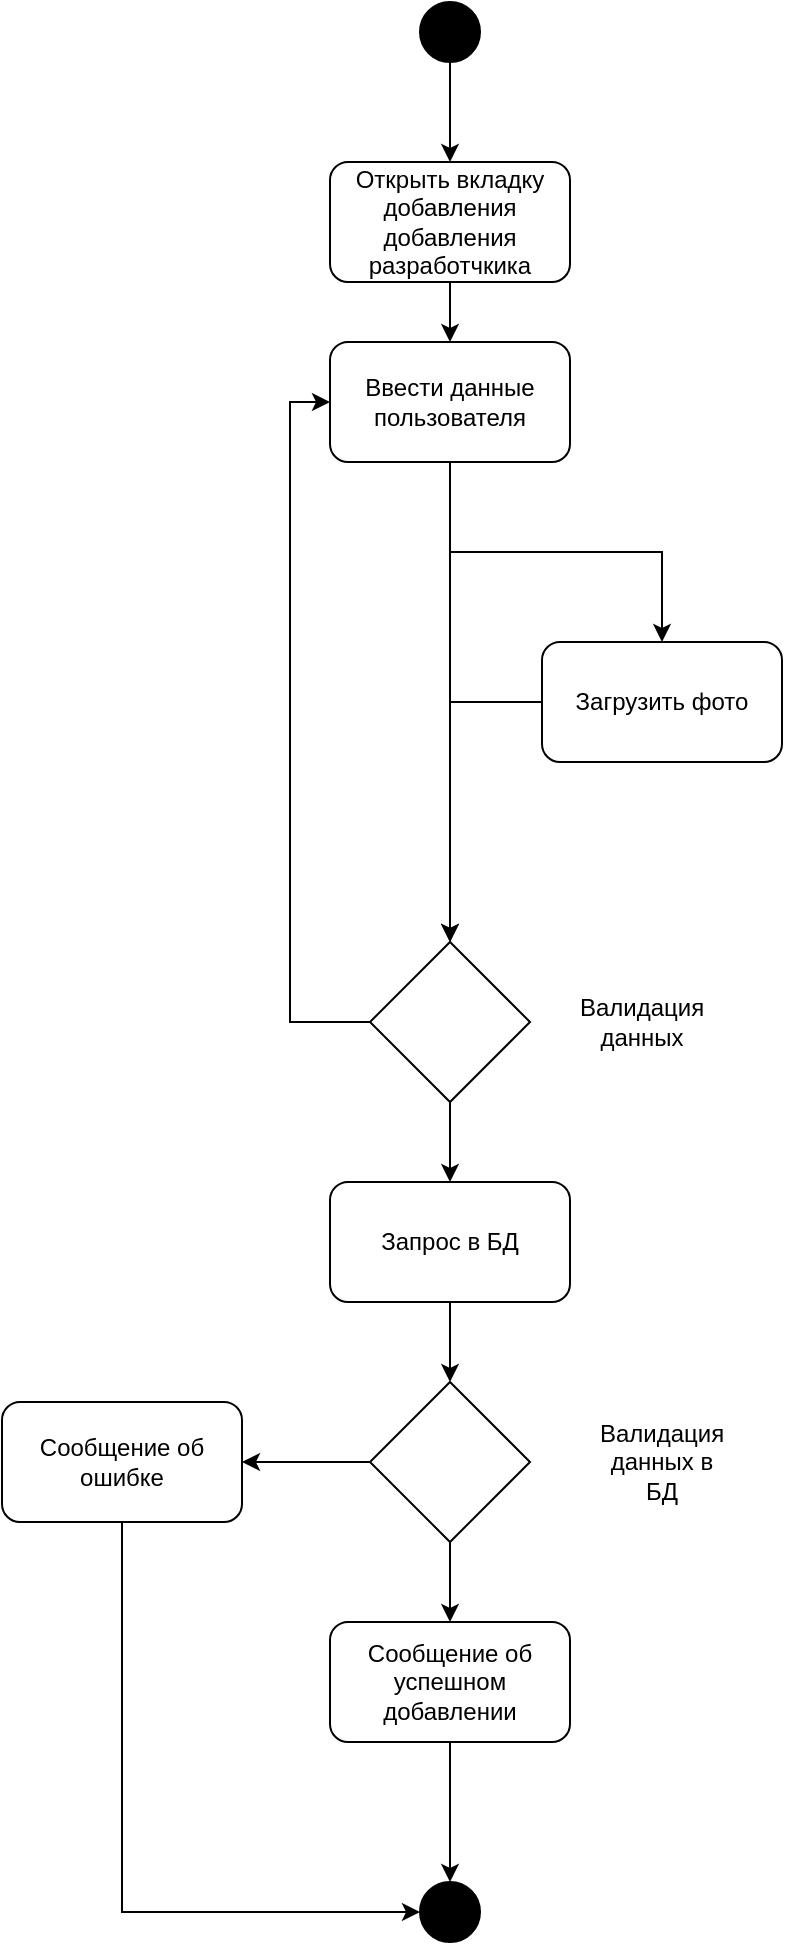 <mxfile version="13.9.9" type="device"><diagram id="U68RSTBgTGKuC4Z5QyvW" name="Страница 1"><mxGraphModel dx="749" dy="556" grid="1" gridSize="10" guides="1" tooltips="1" connect="1" arrows="1" fold="1" page="1" pageScale="1" pageWidth="827" pageHeight="1169" math="0" shadow="0"><root><mxCell id="0"/><mxCell id="1" parent="0"/><mxCell id="xIiW6bfbq0ifZC3mYZAd-8" style="edgeStyle=orthogonalEdgeStyle;rounded=0;orthogonalLoop=1;jettySize=auto;html=1;exitX=0.5;exitY=1;exitDx=0;exitDy=0;" edge="1" parent="1" source="xIiW6bfbq0ifZC3mYZAd-2" target="xIiW6bfbq0ifZC3mYZAd-3"><mxGeometry relative="1" as="geometry"/></mxCell><mxCell id="xIiW6bfbq0ifZC3mYZAd-2" value="" style="ellipse;whiteSpace=wrap;html=1;aspect=fixed;fillColor=#000000;" vertex="1" parent="1"><mxGeometry x="399" y="20" width="30" height="30" as="geometry"/></mxCell><mxCell id="xIiW6bfbq0ifZC3mYZAd-9" style="edgeStyle=orthogonalEdgeStyle;rounded=0;orthogonalLoop=1;jettySize=auto;html=1;exitX=0.5;exitY=1;exitDx=0;exitDy=0;entryX=0.5;entryY=0;entryDx=0;entryDy=0;" edge="1" parent="1" source="xIiW6bfbq0ifZC3mYZAd-3" target="xIiW6bfbq0ifZC3mYZAd-4"><mxGeometry relative="1" as="geometry"/></mxCell><mxCell id="xIiW6bfbq0ifZC3mYZAd-3" value="Открыть вкладку добавления добавления разработчкика" style="rounded=1;whiteSpace=wrap;html=1;fillColor=#FFFFFF;" vertex="1" parent="1"><mxGeometry x="354" y="100" width="120" height="60" as="geometry"/></mxCell><mxCell id="xIiW6bfbq0ifZC3mYZAd-16" style="edgeStyle=orthogonalEdgeStyle;rounded=0;orthogonalLoop=1;jettySize=auto;html=1;entryX=0.5;entryY=0;entryDx=0;entryDy=0;" edge="1" parent="1" source="xIiW6bfbq0ifZC3mYZAd-4" target="xIiW6bfbq0ifZC3mYZAd-12"><mxGeometry relative="1" as="geometry"/></mxCell><mxCell id="xIiW6bfbq0ifZC3mYZAd-4" value="Ввести данные пользователя" style="rounded=1;whiteSpace=wrap;html=1;fillColor=#FFFFFF;" vertex="1" parent="1"><mxGeometry x="354" y="190" width="120" height="60" as="geometry"/></mxCell><mxCell id="xIiW6bfbq0ifZC3mYZAd-7" style="edgeStyle=orthogonalEdgeStyle;rounded=0;orthogonalLoop=1;jettySize=auto;html=1;exitX=0.5;exitY=1;exitDx=0;exitDy=0;" edge="1" parent="1" source="xIiW6bfbq0ifZC3mYZAd-4" target="xIiW6bfbq0ifZC3mYZAd-6"><mxGeometry relative="1" as="geometry"><mxPoint x="414" y="350" as="sourcePoint"/><Array as="points"><mxPoint x="414" y="295"/><mxPoint x="520" y="295"/></Array></mxGeometry></mxCell><mxCell id="xIiW6bfbq0ifZC3mYZAd-15" style="edgeStyle=orthogonalEdgeStyle;rounded=0;orthogonalLoop=1;jettySize=auto;html=1;" edge="1" parent="1" source="xIiW6bfbq0ifZC3mYZAd-6" target="xIiW6bfbq0ifZC3mYZAd-12"><mxGeometry relative="1" as="geometry"/></mxCell><mxCell id="xIiW6bfbq0ifZC3mYZAd-6" value="Загрузить фото" style="rounded=1;whiteSpace=wrap;html=1;fillColor=#FFFFFF;" vertex="1" parent="1"><mxGeometry x="460" y="340" width="120" height="60" as="geometry"/></mxCell><mxCell id="xIiW6bfbq0ifZC3mYZAd-14" style="edgeStyle=orthogonalEdgeStyle;rounded=0;orthogonalLoop=1;jettySize=auto;html=1;entryX=0;entryY=0.5;entryDx=0;entryDy=0;" edge="1" parent="1" source="xIiW6bfbq0ifZC3mYZAd-12" target="xIiW6bfbq0ifZC3mYZAd-4"><mxGeometry relative="1" as="geometry"><Array as="points"><mxPoint x="334" y="530"/><mxPoint x="334" y="220"/></Array></mxGeometry></mxCell><mxCell id="xIiW6bfbq0ifZC3mYZAd-18" style="edgeStyle=orthogonalEdgeStyle;rounded=0;orthogonalLoop=1;jettySize=auto;html=1;entryX=0.5;entryY=0;entryDx=0;entryDy=0;" edge="1" parent="1" source="xIiW6bfbq0ifZC3mYZAd-12" target="xIiW6bfbq0ifZC3mYZAd-17"><mxGeometry relative="1" as="geometry"/></mxCell><mxCell id="xIiW6bfbq0ifZC3mYZAd-12" value="" style="rhombus;whiteSpace=wrap;html=1;fillColor=#FFFFFF;" vertex="1" parent="1"><mxGeometry x="374" y="490" width="80" height="80" as="geometry"/></mxCell><mxCell id="xIiW6bfbq0ifZC3mYZAd-13" value="Валидация данных" style="text;html=1;strokeColor=none;fillColor=none;align=center;verticalAlign=middle;whiteSpace=wrap;rounded=0;" vertex="1" parent="1"><mxGeometry x="490" y="520" width="40" height="20" as="geometry"/></mxCell><mxCell id="xIiW6bfbq0ifZC3mYZAd-21" style="edgeStyle=orthogonalEdgeStyle;rounded=0;orthogonalLoop=1;jettySize=auto;html=1;exitX=0.5;exitY=1;exitDx=0;exitDy=0;entryX=0.5;entryY=0;entryDx=0;entryDy=0;" edge="1" parent="1" source="xIiW6bfbq0ifZC3mYZAd-17" target="xIiW6bfbq0ifZC3mYZAd-19"><mxGeometry relative="1" as="geometry"/></mxCell><mxCell id="xIiW6bfbq0ifZC3mYZAd-17" value="Запрос в БД" style="rounded=1;whiteSpace=wrap;html=1;fillColor=#FFFFFF;" vertex="1" parent="1"><mxGeometry x="354" y="610" width="120" height="60" as="geometry"/></mxCell><mxCell id="xIiW6bfbq0ifZC3mYZAd-24" style="edgeStyle=orthogonalEdgeStyle;rounded=0;orthogonalLoop=1;jettySize=auto;html=1;" edge="1" parent="1" source="xIiW6bfbq0ifZC3mYZAd-19" target="xIiW6bfbq0ifZC3mYZAd-22"><mxGeometry relative="1" as="geometry"/></mxCell><mxCell id="xIiW6bfbq0ifZC3mYZAd-25" style="edgeStyle=orthogonalEdgeStyle;rounded=0;orthogonalLoop=1;jettySize=auto;html=1;entryX=0.5;entryY=0;entryDx=0;entryDy=0;" edge="1" parent="1" source="xIiW6bfbq0ifZC3mYZAd-19" target="xIiW6bfbq0ifZC3mYZAd-23"><mxGeometry relative="1" as="geometry"/></mxCell><mxCell id="xIiW6bfbq0ifZC3mYZAd-19" value="" style="rhombus;whiteSpace=wrap;html=1;fillColor=#FFFFFF;" vertex="1" parent="1"><mxGeometry x="374" y="710" width="80" height="80" as="geometry"/></mxCell><mxCell id="xIiW6bfbq0ifZC3mYZAd-20" value="Валидация данных в БД" style="text;html=1;strokeColor=none;fillColor=none;align=center;verticalAlign=middle;whiteSpace=wrap;rounded=0;" vertex="1" parent="1"><mxGeometry x="500" y="740" width="40" height="20" as="geometry"/></mxCell><mxCell id="xIiW6bfbq0ifZC3mYZAd-27" style="edgeStyle=orthogonalEdgeStyle;rounded=0;orthogonalLoop=1;jettySize=auto;html=1;entryX=0;entryY=0.5;entryDx=0;entryDy=0;" edge="1" parent="1" source="xIiW6bfbq0ifZC3mYZAd-22" target="xIiW6bfbq0ifZC3mYZAd-26"><mxGeometry relative="1" as="geometry"><Array as="points"><mxPoint x="250" y="975"/></Array></mxGeometry></mxCell><mxCell id="xIiW6bfbq0ifZC3mYZAd-22" value="Сообщение об ошибке" style="rounded=1;whiteSpace=wrap;html=1;fillColor=#FFFFFF;" vertex="1" parent="1"><mxGeometry x="190" y="720" width="120" height="60" as="geometry"/></mxCell><mxCell id="xIiW6bfbq0ifZC3mYZAd-28" style="edgeStyle=orthogonalEdgeStyle;rounded=0;orthogonalLoop=1;jettySize=auto;html=1;entryX=0.5;entryY=0;entryDx=0;entryDy=0;" edge="1" parent="1" source="xIiW6bfbq0ifZC3mYZAd-23" target="xIiW6bfbq0ifZC3mYZAd-26"><mxGeometry relative="1" as="geometry"/></mxCell><mxCell id="xIiW6bfbq0ifZC3mYZAd-23" value="Сообщение об успешном добавлении" style="rounded=1;whiteSpace=wrap;html=1;fillColor=#FFFFFF;" vertex="1" parent="1"><mxGeometry x="354" y="830" width="120" height="60" as="geometry"/></mxCell><mxCell id="xIiW6bfbq0ifZC3mYZAd-26" value="" style="ellipse;whiteSpace=wrap;html=1;aspect=fixed;fillColor=#000000;" vertex="1" parent="1"><mxGeometry x="399" y="960" width="30" height="30" as="geometry"/></mxCell></root></mxGraphModel></diagram></mxfile>